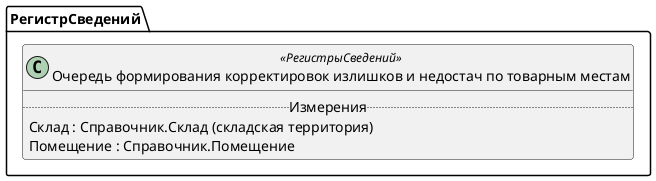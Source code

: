 ﻿@startuml ОчередьФормированияКорректировокИзлишковИНедостачПоТоварнымМестам
'!include templates.wsd
'..\include templates.wsd
class РегистрСведений.ОчередьФормированияКорректировокИзлишковИНедостачПоТоварнымМестам as "Очередь формирования корректировок излишков и недостач по товарным местам" <<РегистрыСведений>>
{
..Измерения..
Склад : Справочник.Склад (складская территория)
Помещение : Справочник.Помещение
}
@enduml
